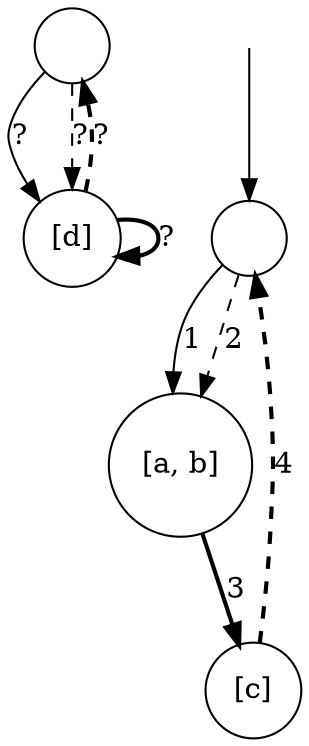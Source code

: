 digraph g {

	s0 [shape="circle" label=""];
	s1 [shape="circle" label="[d]"];
	s2 [shape="circle" label=""];
	s3 [shape="circle" label="[a, b]"];
	s4 [shape="circle" label="[c]"];
	s0 -> s1 [style="" label="?"];
	s0 -> s1 [style="dashed" label="?"];
	s1 -> s1 [style="bold" label="?"];
	s1 -> s0 [style="dashed,bold" label="?"];
	s2 -> s3 [style="" label="1"];
	s2 -> s3 [style="dashed" label="2"];
	s3 -> s4 [style="bold" label="3"];
	s4 -> s2 [style="dashed,bold" label="4"];

__start0 [label="" shape="none" width="0" height="0"];
__start0 -> s2;

}
